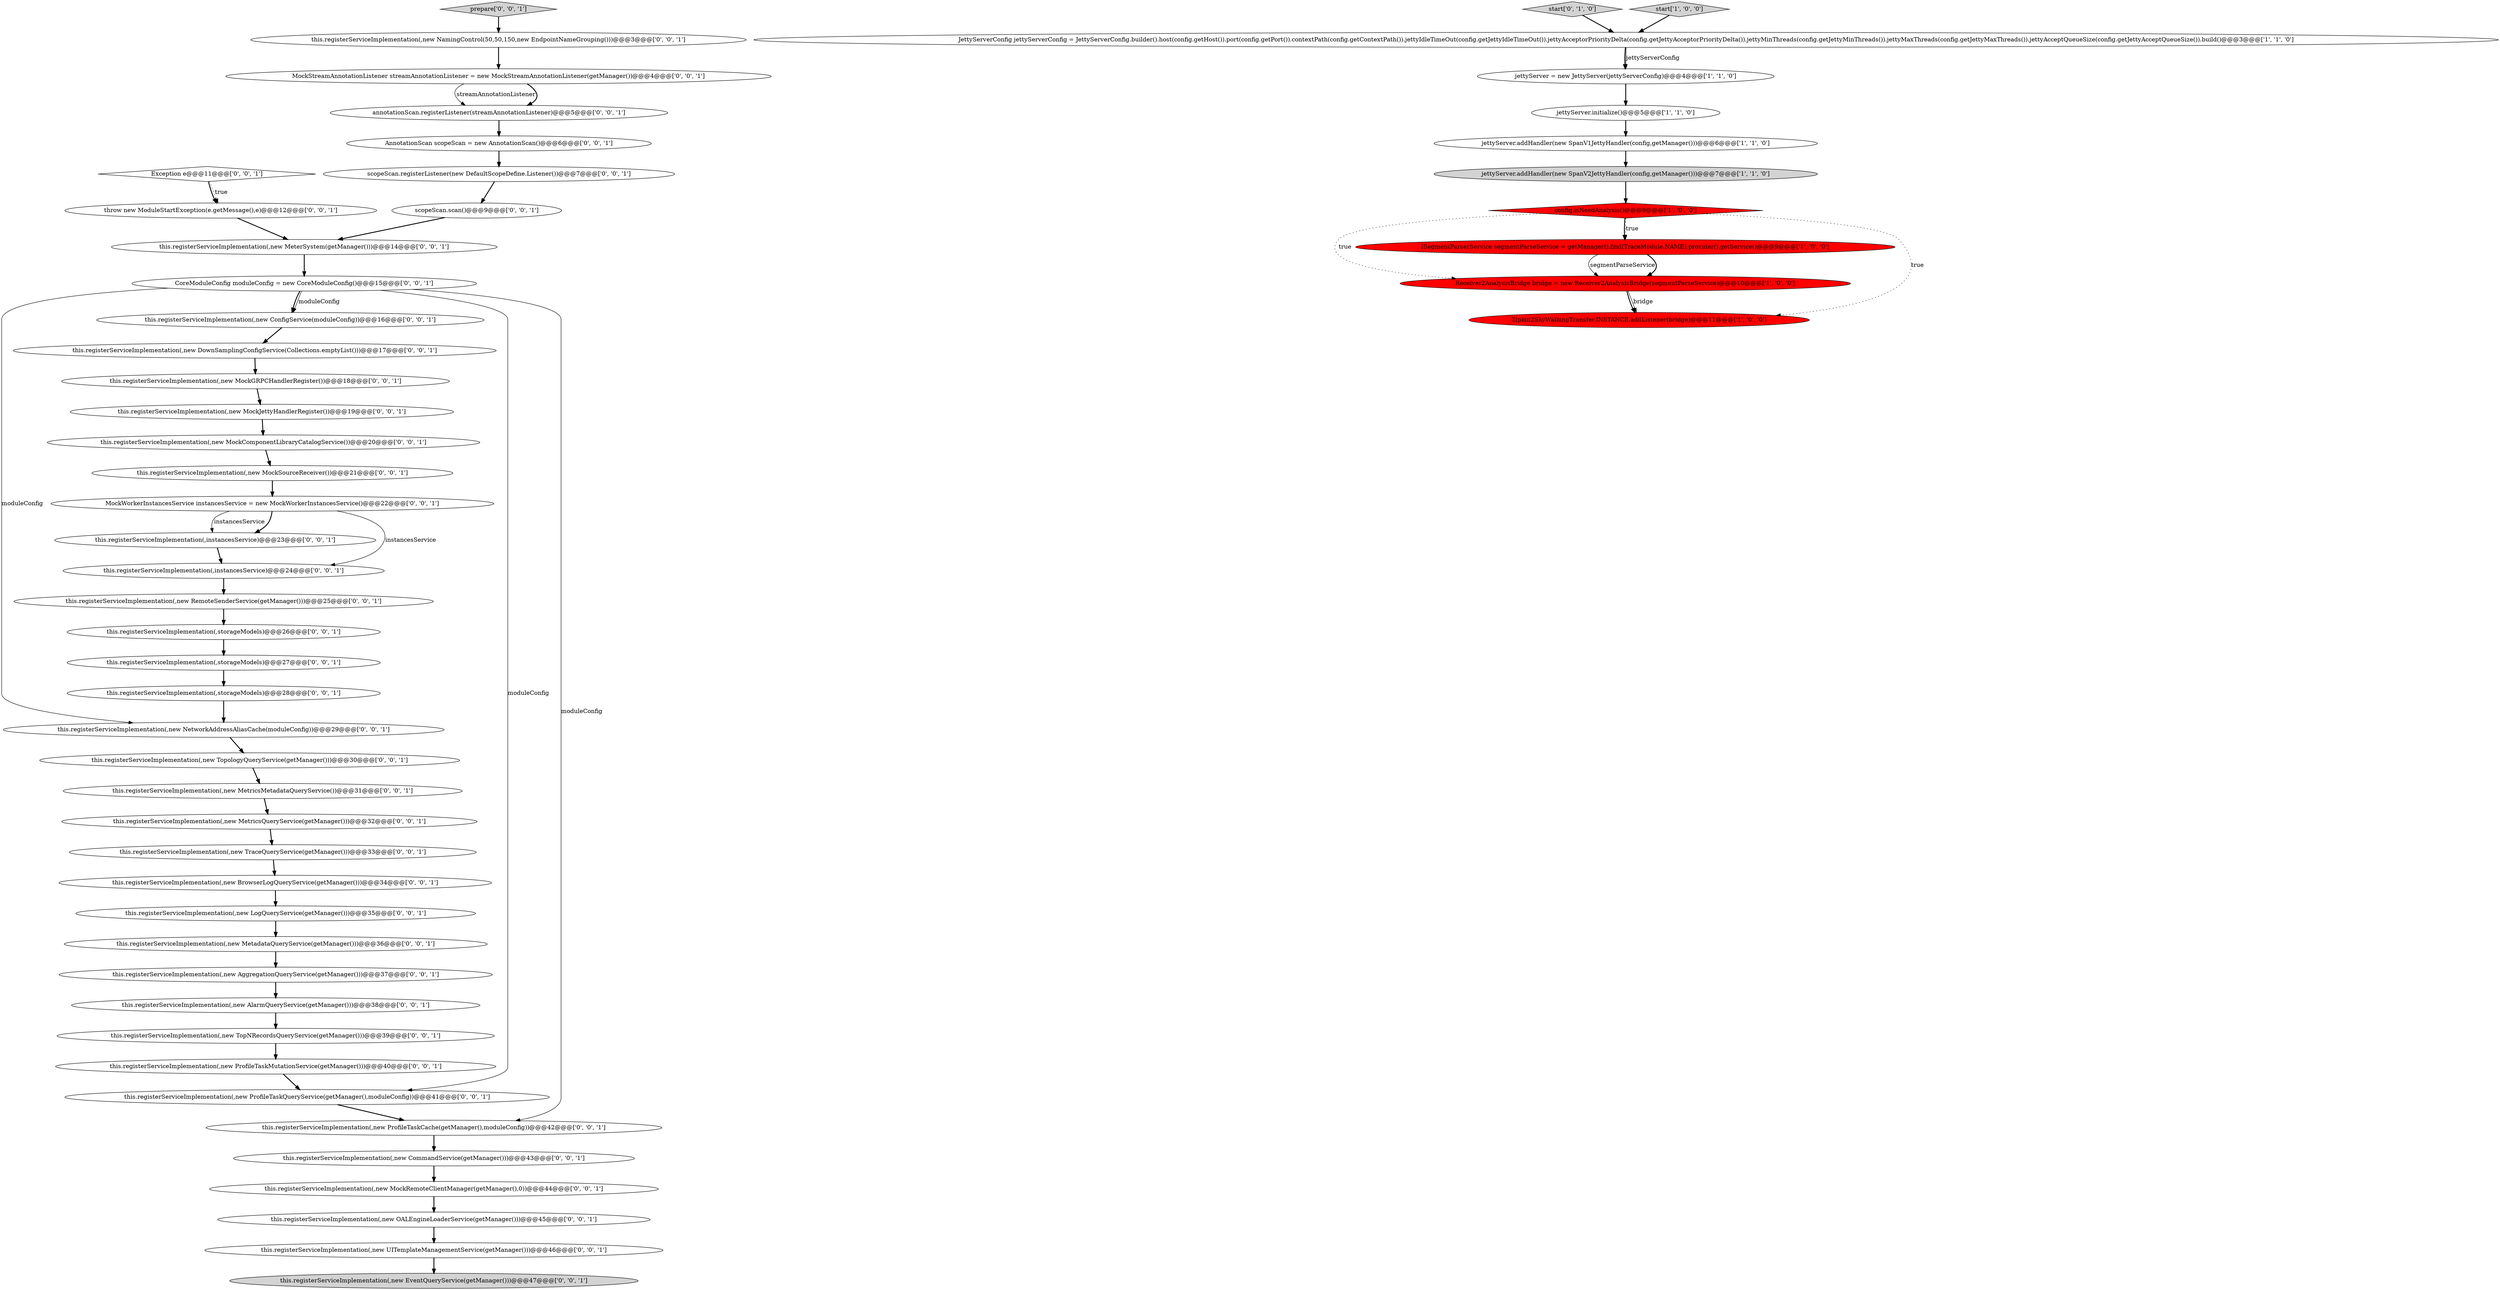 digraph {
14 [style = filled, label = "this.registerServiceImplementation(,new MockGRPCHandlerRegister())@@@18@@@['0', '0', '1']", fillcolor = white, shape = ellipse image = "AAA0AAABBB3BBB"];
10 [style = filled, label = "start['0', '1', '0']", fillcolor = lightgray, shape = diamond image = "AAA0AAABBB2BBB"];
13 [style = filled, label = "throw new ModuleStartException(e.getMessage(),e)@@@12@@@['0', '0', '1']", fillcolor = white, shape = ellipse image = "AAA0AAABBB3BBB"];
3 [style = filled, label = "start['1', '0', '0']", fillcolor = lightgray, shape = diamond image = "AAA0AAABBB1BBB"];
12 [style = filled, label = "this.registerServiceImplementation(,new CommandService(getManager()))@@@43@@@['0', '0', '1']", fillcolor = white, shape = ellipse image = "AAA0AAABBB3BBB"];
29 [style = filled, label = "scopeScan.registerListener(new DefaultScopeDefine.Listener())@@@7@@@['0', '0', '1']", fillcolor = white, shape = ellipse image = "AAA0AAABBB3BBB"];
32 [style = filled, label = "this.registerServiceImplementation(,new EventQueryService(getManager()))@@@47@@@['0', '0', '1']", fillcolor = lightgray, shape = ellipse image = "AAA0AAABBB3BBB"];
47 [style = filled, label = "AnnotationScan scopeScan = new AnnotationScan()@@@6@@@['0', '0', '1']", fillcolor = white, shape = ellipse image = "AAA0AAABBB3BBB"];
48 [style = filled, label = "this.registerServiceImplementation(,instancesService)@@@24@@@['0', '0', '1']", fillcolor = white, shape = ellipse image = "AAA0AAABBB3BBB"];
33 [style = filled, label = "this.registerServiceImplementation(,new BrowserLogQueryService(getManager()))@@@34@@@['0', '0', '1']", fillcolor = white, shape = ellipse image = "AAA0AAABBB3BBB"];
16 [style = filled, label = "this.registerServiceImplementation(,new ConfigService(moduleConfig))@@@16@@@['0', '0', '1']", fillcolor = white, shape = ellipse image = "AAA0AAABBB3BBB"];
28 [style = filled, label = "MockWorkerInstancesService instancesService = new MockWorkerInstancesService()@@@22@@@['0', '0', '1']", fillcolor = white, shape = ellipse image = "AAA0AAABBB3BBB"];
18 [style = filled, label = "this.registerServiceImplementation(,new TopologyQueryService(getManager()))@@@30@@@['0', '0', '1']", fillcolor = white, shape = ellipse image = "AAA0AAABBB3BBB"];
0 [style = filled, label = "Receiver2AnalysisBridge bridge = new Receiver2AnalysisBridge(segmentParseService)@@@10@@@['1', '0', '0']", fillcolor = red, shape = ellipse image = "AAA1AAABBB1BBB"];
23 [style = filled, label = "Exception e@@@11@@@['0', '0', '1']", fillcolor = white, shape = diamond image = "AAA0AAABBB3BBB"];
35 [style = filled, label = "this.registerServiceImplementation(,new MockJettyHandlerRegister())@@@19@@@['0', '0', '1']", fillcolor = white, shape = ellipse image = "AAA0AAABBB3BBB"];
42 [style = filled, label = "this.registerServiceImplementation(,new AlarmQueryService(getManager()))@@@38@@@['0', '0', '1']", fillcolor = white, shape = ellipse image = "AAA0AAABBB3BBB"];
41 [style = filled, label = "this.registerServiceImplementation(,new TraceQueryService(getManager()))@@@33@@@['0', '0', '1']", fillcolor = white, shape = ellipse image = "AAA0AAABBB3BBB"];
44 [style = filled, label = "this.registerServiceImplementation(,new TopNRecordsQueryService(getManager()))@@@39@@@['0', '0', '1']", fillcolor = white, shape = ellipse image = "AAA0AAABBB3BBB"];
17 [style = filled, label = "this.registerServiceImplementation(,new MetricsMetadataQueryService())@@@31@@@['0', '0', '1']", fillcolor = white, shape = ellipse image = "AAA0AAABBB3BBB"];
25 [style = filled, label = "this.registerServiceImplementation(,new ProfileTaskQueryService(getManager(),moduleConfig))@@@41@@@['0', '0', '1']", fillcolor = white, shape = ellipse image = "AAA0AAABBB3BBB"];
26 [style = filled, label = "prepare['0', '0', '1']", fillcolor = lightgray, shape = diamond image = "AAA0AAABBB3BBB"];
31 [style = filled, label = "annotationScan.registerListener(streamAnnotationListener)@@@5@@@['0', '0', '1']", fillcolor = white, shape = ellipse image = "AAA0AAABBB3BBB"];
37 [style = filled, label = "this.registerServiceImplementation(,new NetworkAddressAliasCache(moduleConfig))@@@29@@@['0', '0', '1']", fillcolor = white, shape = ellipse image = "AAA0AAABBB3BBB"];
8 [style = filled, label = "jettyServer = new JettyServer(jettyServerConfig)@@@4@@@['1', '1', '0']", fillcolor = white, shape = ellipse image = "AAA0AAABBB1BBB"];
40 [style = filled, label = "this.registerServiceImplementation(,new UITemplateManagementService(getManager()))@@@46@@@['0', '0', '1']", fillcolor = white, shape = ellipse image = "AAA0AAABBB3BBB"];
43 [style = filled, label = "scopeScan.scan()@@@9@@@['0', '0', '1']", fillcolor = white, shape = ellipse image = "AAA0AAABBB3BBB"];
39 [style = filled, label = "this.registerServiceImplementation(,new NamingControl(50,50,150,new EndpointNameGrouping()))@@@3@@@['0', '0', '1']", fillcolor = white, shape = ellipse image = "AAA0AAABBB3BBB"];
2 [style = filled, label = "ISegmentParserService segmentParseService = getManager().find(TraceModule.NAME).provider().getService()@@@9@@@['1', '0', '0']", fillcolor = red, shape = ellipse image = "AAA1AAABBB1BBB"];
19 [style = filled, label = "this.registerServiceImplementation(,new OALEngineLoaderService(getManager()))@@@45@@@['0', '0', '1']", fillcolor = white, shape = ellipse image = "AAA0AAABBB3BBB"];
51 [style = filled, label = "this.registerServiceImplementation(,new MockRemoteClientManager(getManager(),0))@@@44@@@['0', '0', '1']", fillcolor = white, shape = ellipse image = "AAA0AAABBB3BBB"];
20 [style = filled, label = "this.registerServiceImplementation(,new MockSourceReceiver())@@@21@@@['0', '0', '1']", fillcolor = white, shape = ellipse image = "AAA0AAABBB3BBB"];
11 [style = filled, label = "this.registerServiceImplementation(,new RemoteSenderService(getManager()))@@@25@@@['0', '0', '1']", fillcolor = white, shape = ellipse image = "AAA0AAABBB3BBB"];
7 [style = filled, label = "JettyServerConfig jettyServerConfig = JettyServerConfig.builder().host(config.getHost()).port(config.getPort()).contextPath(config.getContextPath()).jettyIdleTimeOut(config.getJettyIdleTimeOut()).jettyAcceptorPriorityDelta(config.getJettyAcceptorPriorityDelta()).jettyMinThreads(config.getJettyMinThreads()).jettyMaxThreads(config.getJettyMaxThreads()).jettyAcceptQueueSize(config.getJettyAcceptQueueSize()).build()@@@3@@@['1', '1', '0']", fillcolor = white, shape = ellipse image = "AAA0AAABBB1BBB"];
46 [style = filled, label = "this.registerServiceImplementation(,instancesService)@@@23@@@['0', '0', '1']", fillcolor = white, shape = ellipse image = "AAA0AAABBB3BBB"];
49 [style = filled, label = "this.registerServiceImplementation(,new MeterSystem(getManager()))@@@14@@@['0', '0', '1']", fillcolor = white, shape = ellipse image = "AAA0AAABBB3BBB"];
45 [style = filled, label = "this.registerServiceImplementation(,storageModels)@@@27@@@['0', '0', '1']", fillcolor = white, shape = ellipse image = "AAA0AAABBB3BBB"];
27 [style = filled, label = "this.registerServiceImplementation(,new LogQueryService(getManager()))@@@35@@@['0', '0', '1']", fillcolor = white, shape = ellipse image = "AAA0AAABBB3BBB"];
34 [style = filled, label = "this.registerServiceImplementation(,new ProfileTaskCache(getManager(),moduleConfig))@@@42@@@['0', '0', '1']", fillcolor = white, shape = ellipse image = "AAA0AAABBB3BBB"];
9 [style = filled, label = "jettyServer.addHandler(new SpanV1JettyHandler(config,getManager()))@@@6@@@['1', '1', '0']", fillcolor = white, shape = ellipse image = "AAA0AAABBB1BBB"];
52 [style = filled, label = "MockStreamAnnotationListener streamAnnotationListener = new MockStreamAnnotationListener(getManager())@@@4@@@['0', '0', '1']", fillcolor = white, shape = ellipse image = "AAA0AAABBB3BBB"];
21 [style = filled, label = "this.registerServiceImplementation(,new MetricsQueryService(getManager()))@@@32@@@['0', '0', '1']", fillcolor = white, shape = ellipse image = "AAA0AAABBB3BBB"];
22 [style = filled, label = "this.registerServiceImplementation(,new MetadataQueryService(getManager()))@@@36@@@['0', '0', '1']", fillcolor = white, shape = ellipse image = "AAA0AAABBB3BBB"];
1 [style = filled, label = "Zipkin2SkyWalkingTransfer.INSTANCE.addListener(bridge)@@@11@@@['1', '0', '0']", fillcolor = red, shape = ellipse image = "AAA1AAABBB1BBB"];
36 [style = filled, label = "this.registerServiceImplementation(,new MockComponentLibraryCatalogService())@@@20@@@['0', '0', '1']", fillcolor = white, shape = ellipse image = "AAA0AAABBB3BBB"];
53 [style = filled, label = "CoreModuleConfig moduleConfig = new CoreModuleConfig()@@@15@@@['0', '0', '1']", fillcolor = white, shape = ellipse image = "AAA0AAABBB3BBB"];
38 [style = filled, label = "this.registerServiceImplementation(,new ProfileTaskMutationService(getManager()))@@@40@@@['0', '0', '1']", fillcolor = white, shape = ellipse image = "AAA0AAABBB3BBB"];
50 [style = filled, label = "this.registerServiceImplementation(,new AggregationQueryService(getManager()))@@@37@@@['0', '0', '1']", fillcolor = white, shape = ellipse image = "AAA0AAABBB3BBB"];
4 [style = filled, label = "jettyServer.initialize()@@@5@@@['1', '1', '0']", fillcolor = white, shape = ellipse image = "AAA0AAABBB1BBB"];
24 [style = filled, label = "this.registerServiceImplementation(,new DownSamplingConfigService(Collections.emptyList()))@@@17@@@['0', '0', '1']", fillcolor = white, shape = ellipse image = "AAA0AAABBB3BBB"];
6 [style = filled, label = "config.isNeedAnalysis()@@@8@@@['1', '0', '0']", fillcolor = red, shape = diamond image = "AAA1AAABBB1BBB"];
5 [style = filled, label = "jettyServer.addHandler(new SpanV2JettyHandler(config,getManager()))@@@7@@@['1', '1', '0']", fillcolor = lightgray, shape = ellipse image = "AAA0AAABBB1BBB"];
30 [style = filled, label = "this.registerServiceImplementation(,storageModels)@@@26@@@['0', '0', '1']", fillcolor = white, shape = ellipse image = "AAA0AAABBB3BBB"];
15 [style = filled, label = "this.registerServiceImplementation(,storageModels)@@@28@@@['0', '0', '1']", fillcolor = white, shape = ellipse image = "AAA0AAABBB3BBB"];
4->9 [style = bold, label=""];
53->25 [style = solid, label="moduleConfig"];
45->15 [style = bold, label=""];
25->34 [style = bold, label=""];
14->35 [style = bold, label=""];
16->24 [style = bold, label=""];
20->28 [style = bold, label=""];
22->50 [style = bold, label=""];
6->1 [style = dotted, label="true"];
21->41 [style = bold, label=""];
18->17 [style = bold, label=""];
53->16 [style = solid, label="moduleConfig"];
13->49 [style = bold, label=""];
34->12 [style = bold, label=""];
7->8 [style = bold, label=""];
46->48 [style = bold, label=""];
27->22 [style = bold, label=""];
10->7 [style = bold, label=""];
33->27 [style = bold, label=""];
36->20 [style = bold, label=""];
26->39 [style = bold, label=""];
44->38 [style = bold, label=""];
28->48 [style = solid, label="instancesService"];
24->14 [style = bold, label=""];
12->51 [style = bold, label=""];
6->2 [style = bold, label=""];
2->0 [style = solid, label="segmentParseService"];
49->53 [style = bold, label=""];
47->29 [style = bold, label=""];
53->37 [style = solid, label="moduleConfig"];
28->46 [style = bold, label=""];
2->0 [style = bold, label=""];
39->52 [style = bold, label=""];
42->44 [style = bold, label=""];
6->2 [style = dotted, label="true"];
52->31 [style = solid, label="streamAnnotationListener"];
5->6 [style = bold, label=""];
50->42 [style = bold, label=""];
3->7 [style = bold, label=""];
23->13 [style = bold, label=""];
48->11 [style = bold, label=""];
0->1 [style = bold, label=""];
23->13 [style = dotted, label="true"];
52->31 [style = bold, label=""];
40->32 [style = bold, label=""];
37->18 [style = bold, label=""];
9->5 [style = bold, label=""];
29->43 [style = bold, label=""];
53->16 [style = bold, label=""];
38->25 [style = bold, label=""];
43->49 [style = bold, label=""];
7->8 [style = solid, label="jettyServerConfig"];
31->47 [style = bold, label=""];
53->34 [style = solid, label="moduleConfig"];
8->4 [style = bold, label=""];
35->36 [style = bold, label=""];
41->33 [style = bold, label=""];
19->40 [style = bold, label=""];
0->1 [style = solid, label="bridge"];
6->0 [style = dotted, label="true"];
15->37 [style = bold, label=""];
17->21 [style = bold, label=""];
11->30 [style = bold, label=""];
51->19 [style = bold, label=""];
30->45 [style = bold, label=""];
28->46 [style = solid, label="instancesService"];
}
